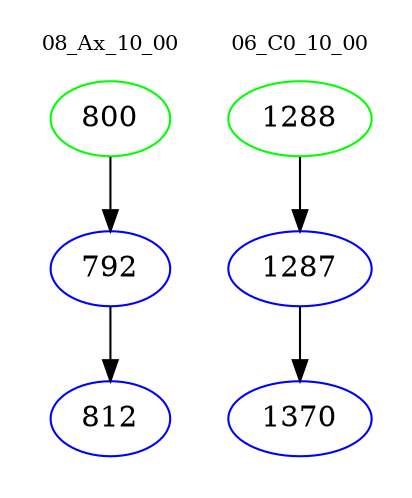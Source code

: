 digraph{
subgraph cluster_0 {
color = white
label = "08_Ax_10_00";
fontsize=10;
T0_800 [label="800", color="green"]
T0_800 -> T0_792 [color="black"]
T0_792 [label="792", color="blue"]
T0_792 -> T0_812 [color="black"]
T0_812 [label="812", color="blue"]
}
subgraph cluster_1 {
color = white
label = "06_C0_10_00";
fontsize=10;
T1_1288 [label="1288", color="green"]
T1_1288 -> T1_1287 [color="black"]
T1_1287 [label="1287", color="blue"]
T1_1287 -> T1_1370 [color="black"]
T1_1370 [label="1370", color="blue"]
}
}
